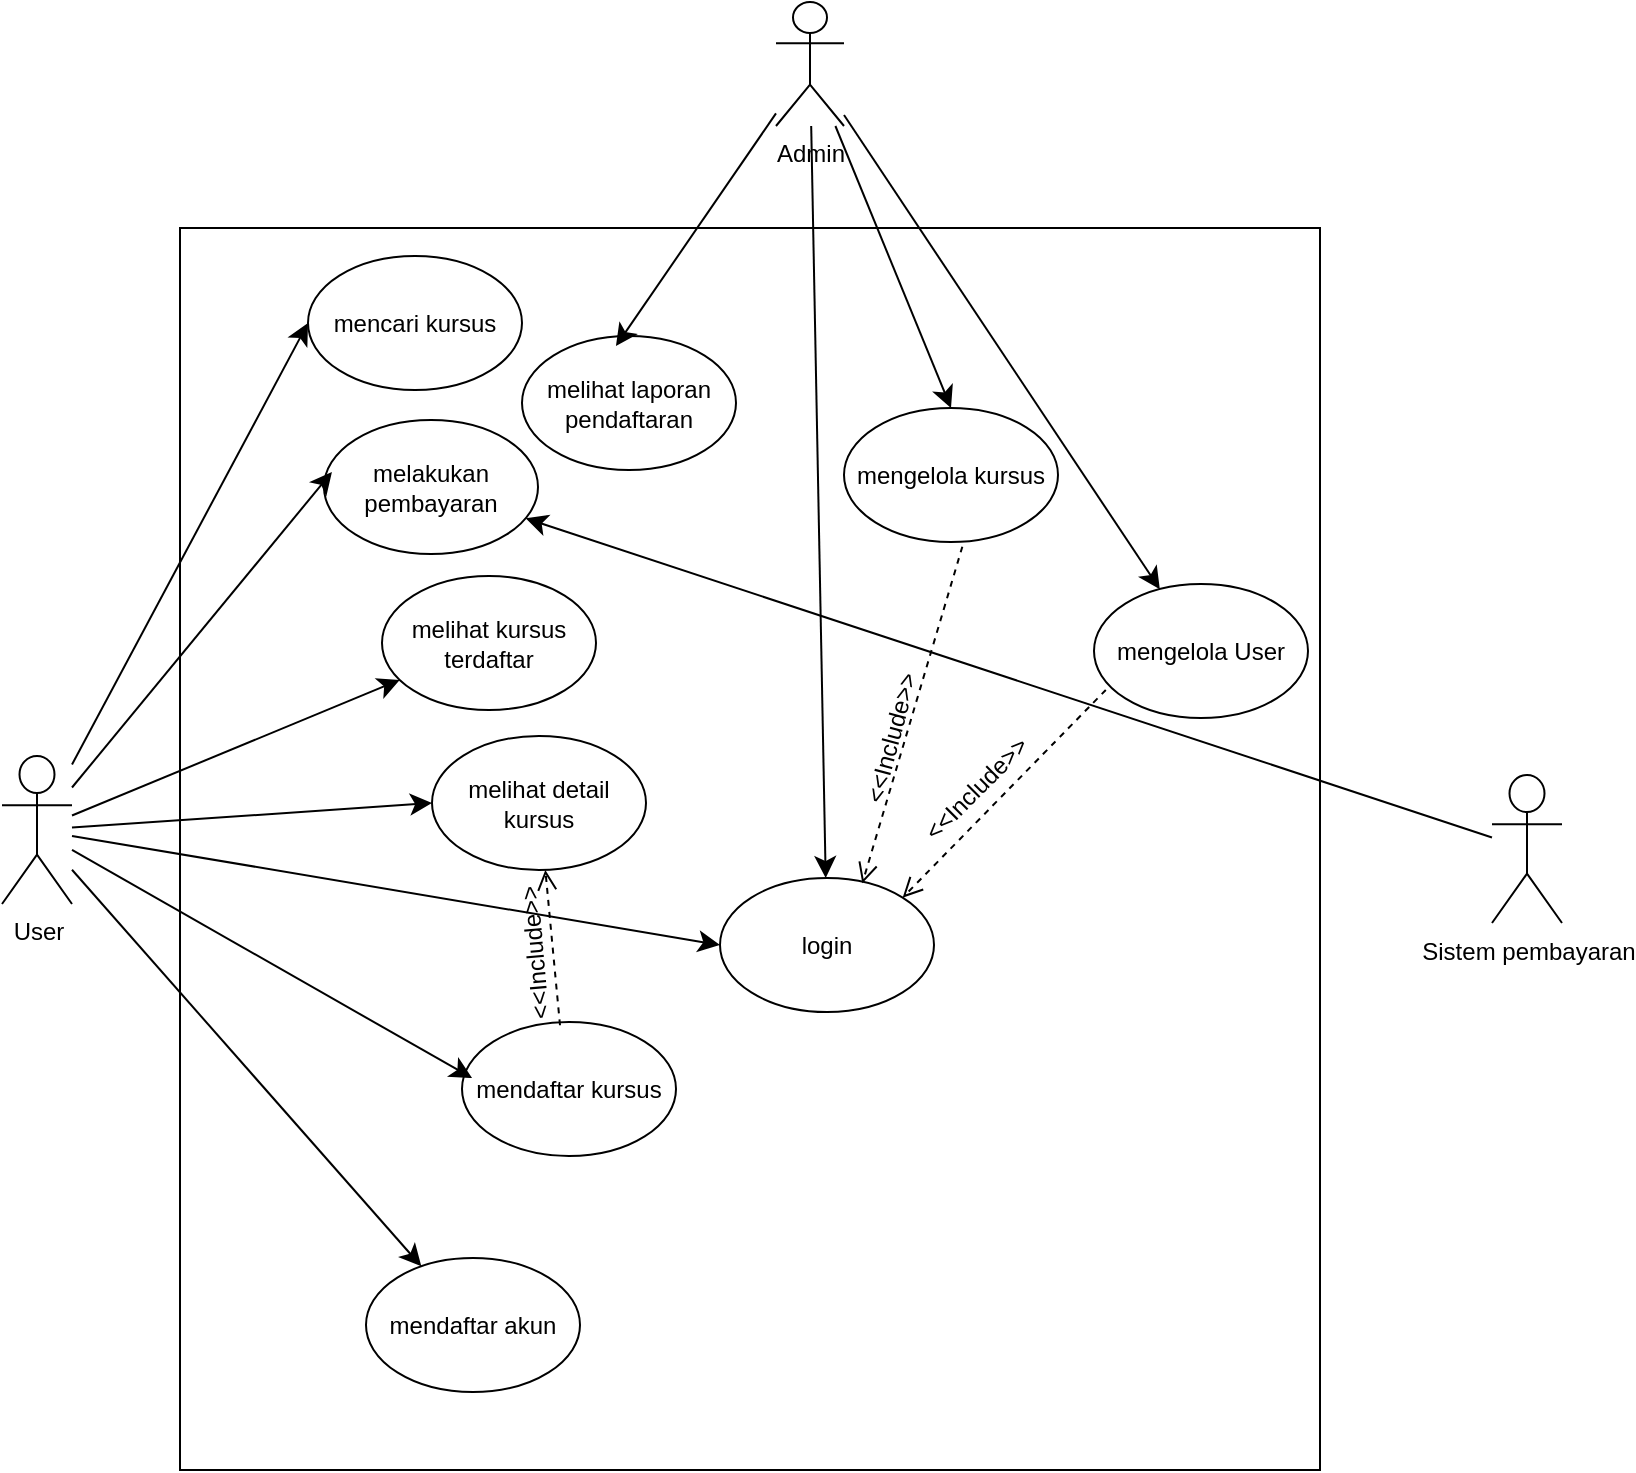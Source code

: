 <mxfile version="27.1.6">
  <diagram name="Page-1" id="GURE3N68cOMROuUVj1SJ">
    <mxGraphModel dx="879" dy="1137" grid="0" gridSize="10" guides="1" tooltips="1" connect="1" arrows="1" fold="1" page="0" pageScale="1" pageWidth="850" pageHeight="1100" math="0" shadow="0">
      <root>
        <mxCell id="0" />
        <mxCell id="1" parent="0" />
        <mxCell id="-yEaZP-IMy87GEt72VUN-1" value="" style="rounded=0;whiteSpace=wrap;html=1;movable=0;resizable=0;rotatable=0;deletable=0;editable=0;locked=1;connectable=0;" vertex="1" parent="1">
          <mxGeometry x="-156" y="-143" width="570" height="621" as="geometry" />
        </mxCell>
        <mxCell id="-yEaZP-IMy87GEt72VUN-33" style="edgeStyle=none;curved=1;rounded=0;orthogonalLoop=1;jettySize=auto;html=1;fontSize=12;startSize=8;endSize=8;" edge="1" parent="1" source="-yEaZP-IMy87GEt72VUN-4" target="-yEaZP-IMy87GEt72VUN-13">
          <mxGeometry relative="1" as="geometry" />
        </mxCell>
        <mxCell id="-yEaZP-IMy87GEt72VUN-4" value="Sistem pembayaran" style="shape=umlActor;verticalLabelPosition=bottom;verticalAlign=top;html=1;outlineConnect=0;" vertex="1" parent="1">
          <mxGeometry x="500" y="130.5" width="35" height="74" as="geometry" />
        </mxCell>
        <mxCell id="-yEaZP-IMy87GEt72VUN-30" style="edgeStyle=none;curved=1;rounded=0;orthogonalLoop=1;jettySize=auto;html=1;fontSize=12;startSize=8;endSize=8;" edge="1" parent="1" source="-yEaZP-IMy87GEt72VUN-5" target="-yEaZP-IMy87GEt72VUN-19">
          <mxGeometry relative="1" as="geometry" />
        </mxCell>
        <mxCell id="-yEaZP-IMy87GEt72VUN-31" style="edgeStyle=none;curved=1;rounded=0;orthogonalLoop=1;jettySize=auto;html=1;entryX=0.5;entryY=0;entryDx=0;entryDy=0;fontSize=12;startSize=8;endSize=8;" edge="1" parent="1" source="-yEaZP-IMy87GEt72VUN-5" target="-yEaZP-IMy87GEt72VUN-14">
          <mxGeometry relative="1" as="geometry" />
        </mxCell>
        <mxCell id="-yEaZP-IMy87GEt72VUN-34" style="edgeStyle=none;curved=1;rounded=0;orthogonalLoop=1;jettySize=auto;html=1;fontSize=12;startSize=8;endSize=8;" edge="1" parent="1" source="-yEaZP-IMy87GEt72VUN-5" target="-yEaZP-IMy87GEt72VUN-17">
          <mxGeometry relative="1" as="geometry" />
        </mxCell>
        <mxCell id="-yEaZP-IMy87GEt72VUN-5" value="Admin" style="shape=umlActor;verticalLabelPosition=bottom;verticalAlign=top;html=1;outlineConnect=0;" vertex="1" parent="1">
          <mxGeometry x="142" y="-256" width="34" height="62" as="geometry" />
        </mxCell>
        <mxCell id="-yEaZP-IMy87GEt72VUN-23" style="edgeStyle=none;curved=1;rounded=0;orthogonalLoop=1;jettySize=auto;html=1;entryX=0;entryY=0.5;entryDx=0;entryDy=0;fontSize=12;startSize=8;endSize=8;" edge="1" parent="1" source="-yEaZP-IMy87GEt72VUN-6" target="-yEaZP-IMy87GEt72VUN-17">
          <mxGeometry relative="1" as="geometry" />
        </mxCell>
        <mxCell id="-yEaZP-IMy87GEt72VUN-24" style="edgeStyle=none;curved=1;rounded=0;orthogonalLoop=1;jettySize=auto;html=1;fontSize=12;startSize=8;endSize=8;" edge="1" parent="1" source="-yEaZP-IMy87GEt72VUN-6" target="-yEaZP-IMy87GEt72VUN-20">
          <mxGeometry relative="1" as="geometry" />
        </mxCell>
        <mxCell id="-yEaZP-IMy87GEt72VUN-26" style="edgeStyle=none;curved=1;rounded=0;orthogonalLoop=1;jettySize=auto;html=1;fontSize=12;startSize=8;endSize=8;" edge="1" parent="1" source="-yEaZP-IMy87GEt72VUN-6" target="-yEaZP-IMy87GEt72VUN-21">
          <mxGeometry relative="1" as="geometry" />
        </mxCell>
        <mxCell id="-yEaZP-IMy87GEt72VUN-27" style="edgeStyle=none;curved=1;rounded=0;orthogonalLoop=1;jettySize=auto;html=1;entryX=0;entryY=0.5;entryDx=0;entryDy=0;fontSize=12;startSize=8;endSize=8;" edge="1" parent="1" source="-yEaZP-IMy87GEt72VUN-6" target="-yEaZP-IMy87GEt72VUN-16">
          <mxGeometry relative="1" as="geometry" />
        </mxCell>
        <mxCell id="-yEaZP-IMy87GEt72VUN-29" style="edgeStyle=none;curved=1;rounded=0;orthogonalLoop=1;jettySize=auto;html=1;entryX=0;entryY=0.5;entryDx=0;entryDy=0;fontSize=12;startSize=8;endSize=8;" edge="1" parent="1" source="-yEaZP-IMy87GEt72VUN-6" target="-yEaZP-IMy87GEt72VUN-15">
          <mxGeometry relative="1" as="geometry" />
        </mxCell>
        <mxCell id="-yEaZP-IMy87GEt72VUN-6" value="User" style="shape=umlActor;verticalLabelPosition=bottom;verticalAlign=top;html=1;outlineConnect=0;" vertex="1" parent="1">
          <mxGeometry x="-245" y="121" width="35" height="74" as="geometry" />
        </mxCell>
        <mxCell id="-yEaZP-IMy87GEt72VUN-8" value="mendaftar kursus" style="ellipse;whiteSpace=wrap;html=1;" vertex="1" parent="1">
          <mxGeometry x="-15" y="254" width="107" height="67" as="geometry" />
        </mxCell>
        <mxCell id="-yEaZP-IMy87GEt72VUN-13" value="melakukan pembayaran" style="ellipse;whiteSpace=wrap;html=1;" vertex="1" parent="1">
          <mxGeometry x="-84" y="-47" width="107" height="67" as="geometry" />
        </mxCell>
        <mxCell id="-yEaZP-IMy87GEt72VUN-14" value="mengelola kursus" style="ellipse;whiteSpace=wrap;html=1;" vertex="1" parent="1">
          <mxGeometry x="176" y="-53" width="107" height="67" as="geometry" />
        </mxCell>
        <mxCell id="-yEaZP-IMy87GEt72VUN-15" value="mencari kursus" style="ellipse;whiteSpace=wrap;html=1;" vertex="1" parent="1">
          <mxGeometry x="-92" y="-129" width="107" height="67" as="geometry" />
        </mxCell>
        <mxCell id="-yEaZP-IMy87GEt72VUN-16" value="melihat detail kursus" style="ellipse;whiteSpace=wrap;html=1;" vertex="1" parent="1">
          <mxGeometry x="-30" y="111" width="107" height="67" as="geometry" />
        </mxCell>
        <mxCell id="-yEaZP-IMy87GEt72VUN-17" value="login" style="ellipse;whiteSpace=wrap;html=1;" vertex="1" parent="1">
          <mxGeometry x="114" y="182" width="107" height="67" as="geometry" />
        </mxCell>
        <mxCell id="-yEaZP-IMy87GEt72VUN-18" value="melihat laporan pendaftaran" style="ellipse;whiteSpace=wrap;html=1;" vertex="1" parent="1">
          <mxGeometry x="15" y="-89" width="107" height="67" as="geometry" />
        </mxCell>
        <mxCell id="-yEaZP-IMy87GEt72VUN-19" value="mengelola User" style="ellipse;whiteSpace=wrap;html=1;" vertex="1" parent="1">
          <mxGeometry x="301" y="35" width="107" height="67" as="geometry" />
        </mxCell>
        <mxCell id="-yEaZP-IMy87GEt72VUN-20" value="mendaftar akun" style="ellipse;whiteSpace=wrap;html=1;" vertex="1" parent="1">
          <mxGeometry x="-63" y="372" width="107" height="67" as="geometry" />
        </mxCell>
        <mxCell id="-yEaZP-IMy87GEt72VUN-21" value="melihat kursus terdaftar" style="ellipse;whiteSpace=wrap;html=1;" vertex="1" parent="1">
          <mxGeometry x="-55" y="31" width="107" height="67" as="geometry" />
        </mxCell>
        <mxCell id="-yEaZP-IMy87GEt72VUN-25" style="edgeStyle=none;curved=1;rounded=0;orthogonalLoop=1;jettySize=auto;html=1;entryX=0.047;entryY=0.418;entryDx=0;entryDy=0;entryPerimeter=0;fontSize=12;startSize=8;endSize=8;" edge="1" parent="1" source="-yEaZP-IMy87GEt72VUN-6" target="-yEaZP-IMy87GEt72VUN-8">
          <mxGeometry relative="1" as="geometry" />
        </mxCell>
        <mxCell id="-yEaZP-IMy87GEt72VUN-28" style="edgeStyle=none;curved=1;rounded=0;orthogonalLoop=1;jettySize=auto;html=1;entryX=0.037;entryY=0.388;entryDx=0;entryDy=0;entryPerimeter=0;fontSize=12;startSize=8;endSize=8;" edge="1" parent="1" source="-yEaZP-IMy87GEt72VUN-6" target="-yEaZP-IMy87GEt72VUN-13">
          <mxGeometry relative="1" as="geometry" />
        </mxCell>
        <mxCell id="-yEaZP-IMy87GEt72VUN-32" style="edgeStyle=none;curved=1;rounded=0;orthogonalLoop=1;jettySize=auto;html=1;entryX=0.439;entryY=0.075;entryDx=0;entryDy=0;entryPerimeter=0;fontSize=12;startSize=8;endSize=8;" edge="1" parent="1" source="-yEaZP-IMy87GEt72VUN-5" target="-yEaZP-IMy87GEt72VUN-18">
          <mxGeometry relative="1" as="geometry" />
        </mxCell>
        <mxCell id="-yEaZP-IMy87GEt72VUN-40" value="" style="endArrow=open;startArrow=none;endFill=0;startFill=0;endSize=8;html=1;verticalAlign=bottom;dashed=1;labelBackgroundColor=none;rounded=0;fontSize=12;curved=1;exitX=0.458;exitY=0.024;exitDx=0;exitDy=0;exitPerimeter=0;" edge="1" parent="1" source="-yEaZP-IMy87GEt72VUN-8" target="-yEaZP-IMy87GEt72VUN-16">
          <mxGeometry width="160" relative="1" as="geometry">
            <mxPoint x="-37" y="203" as="sourcePoint" />
            <mxPoint x="123" y="203" as="targetPoint" />
          </mxGeometry>
        </mxCell>
        <mxCell id="-yEaZP-IMy87GEt72VUN-41" value="&amp;lt;&amp;lt;Include&amp;gt;&amp;gt;" style="edgeLabel;html=1;align=center;verticalAlign=middle;resizable=0;points=[];fontSize=12;rotation=-95;labelBackgroundColor=none;" vertex="1" connectable="0" parent="-yEaZP-IMy87GEt72VUN-40">
          <mxGeometry x="0.077" relative="1" as="geometry">
            <mxPoint x="-9" y="6" as="offset" />
          </mxGeometry>
        </mxCell>
        <mxCell id="-yEaZP-IMy87GEt72VUN-50" value="" style="endArrow=open;startArrow=none;endFill=0;startFill=0;endSize=8;html=1;verticalAlign=bottom;dashed=1;labelBackgroundColor=none;rounded=0;fontSize=12;curved=1;exitX=0.553;exitY=1.035;exitDx=0;exitDy=0;exitPerimeter=0;entryX=0.665;entryY=0.04;entryDx=0;entryDy=0;entryPerimeter=0;" edge="1" parent="1" source="-yEaZP-IMy87GEt72VUN-14" target="-yEaZP-IMy87GEt72VUN-17">
          <mxGeometry width="160" relative="1" as="geometry">
            <mxPoint x="236" y="103.5" as="sourcePoint" />
            <mxPoint x="229" y="25.5" as="targetPoint" />
          </mxGeometry>
        </mxCell>
        <mxCell id="-yEaZP-IMy87GEt72VUN-51" value="&amp;lt;&amp;lt;Include&amp;gt;&amp;gt;" style="edgeLabel;html=1;align=center;verticalAlign=middle;resizable=0;points=[];fontSize=12;rotation=-75;labelBackgroundColor=none;" vertex="1" connectable="0" parent="-yEaZP-IMy87GEt72VUN-50">
          <mxGeometry x="0.077" relative="1" as="geometry">
            <mxPoint x="-9" y="6" as="offset" />
          </mxGeometry>
        </mxCell>
        <mxCell id="-yEaZP-IMy87GEt72VUN-52" value="" style="endArrow=open;startArrow=none;endFill=0;startFill=0;endSize=8;html=1;verticalAlign=bottom;dashed=1;labelBackgroundColor=none;rounded=0;fontSize=12;curved=1;exitX=0.055;exitY=0.791;exitDx=0;exitDy=0;exitPerimeter=0;entryX=1;entryY=0;entryDx=0;entryDy=0;" edge="1" parent="1" source="-yEaZP-IMy87GEt72VUN-19" target="-yEaZP-IMy87GEt72VUN-17">
          <mxGeometry width="160" relative="1" as="geometry">
            <mxPoint x="315" y="134" as="sourcePoint" />
            <mxPoint x="265" y="303" as="targetPoint" />
          </mxGeometry>
        </mxCell>
        <mxCell id="-yEaZP-IMy87GEt72VUN-53" value="&amp;lt;&amp;lt;Include&amp;gt;&amp;gt;" style="edgeLabel;html=1;align=center;verticalAlign=middle;resizable=0;points=[];fontSize=12;rotation=-45;labelBackgroundColor=none;" vertex="1" connectable="0" parent="-yEaZP-IMy87GEt72VUN-52">
          <mxGeometry x="0.077" relative="1" as="geometry">
            <mxPoint x="-11" y="-6" as="offset" />
          </mxGeometry>
        </mxCell>
      </root>
    </mxGraphModel>
  </diagram>
</mxfile>
